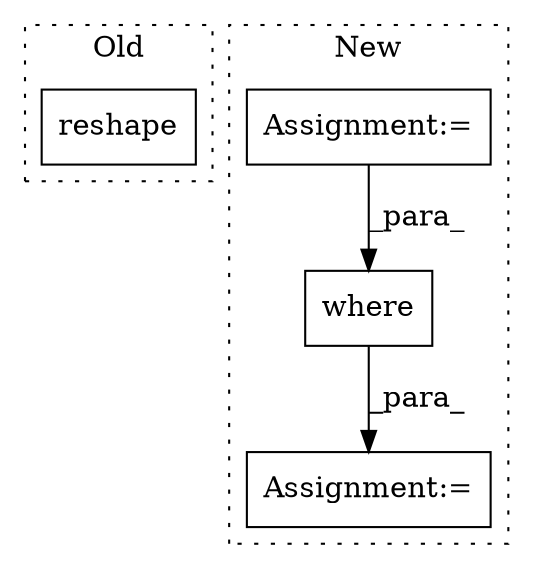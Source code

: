 digraph G {
subgraph cluster0 {
1 [label="reshape" a="32" s="5088,5125" l="8,1" shape="box"];
label = "Old";
style="dotted";
}
subgraph cluster1 {
2 [label="where" a="32" s="5410,5428" l="6,1" shape="box"];
3 [label="Assignment:=" a="7" s="5403" l="1" shape="box"];
4 [label="Assignment:=" a="7" s="5367" l="1" shape="box"];
label = "New";
style="dotted";
}
2 -> 3 [label="_para_"];
4 -> 2 [label="_para_"];
}